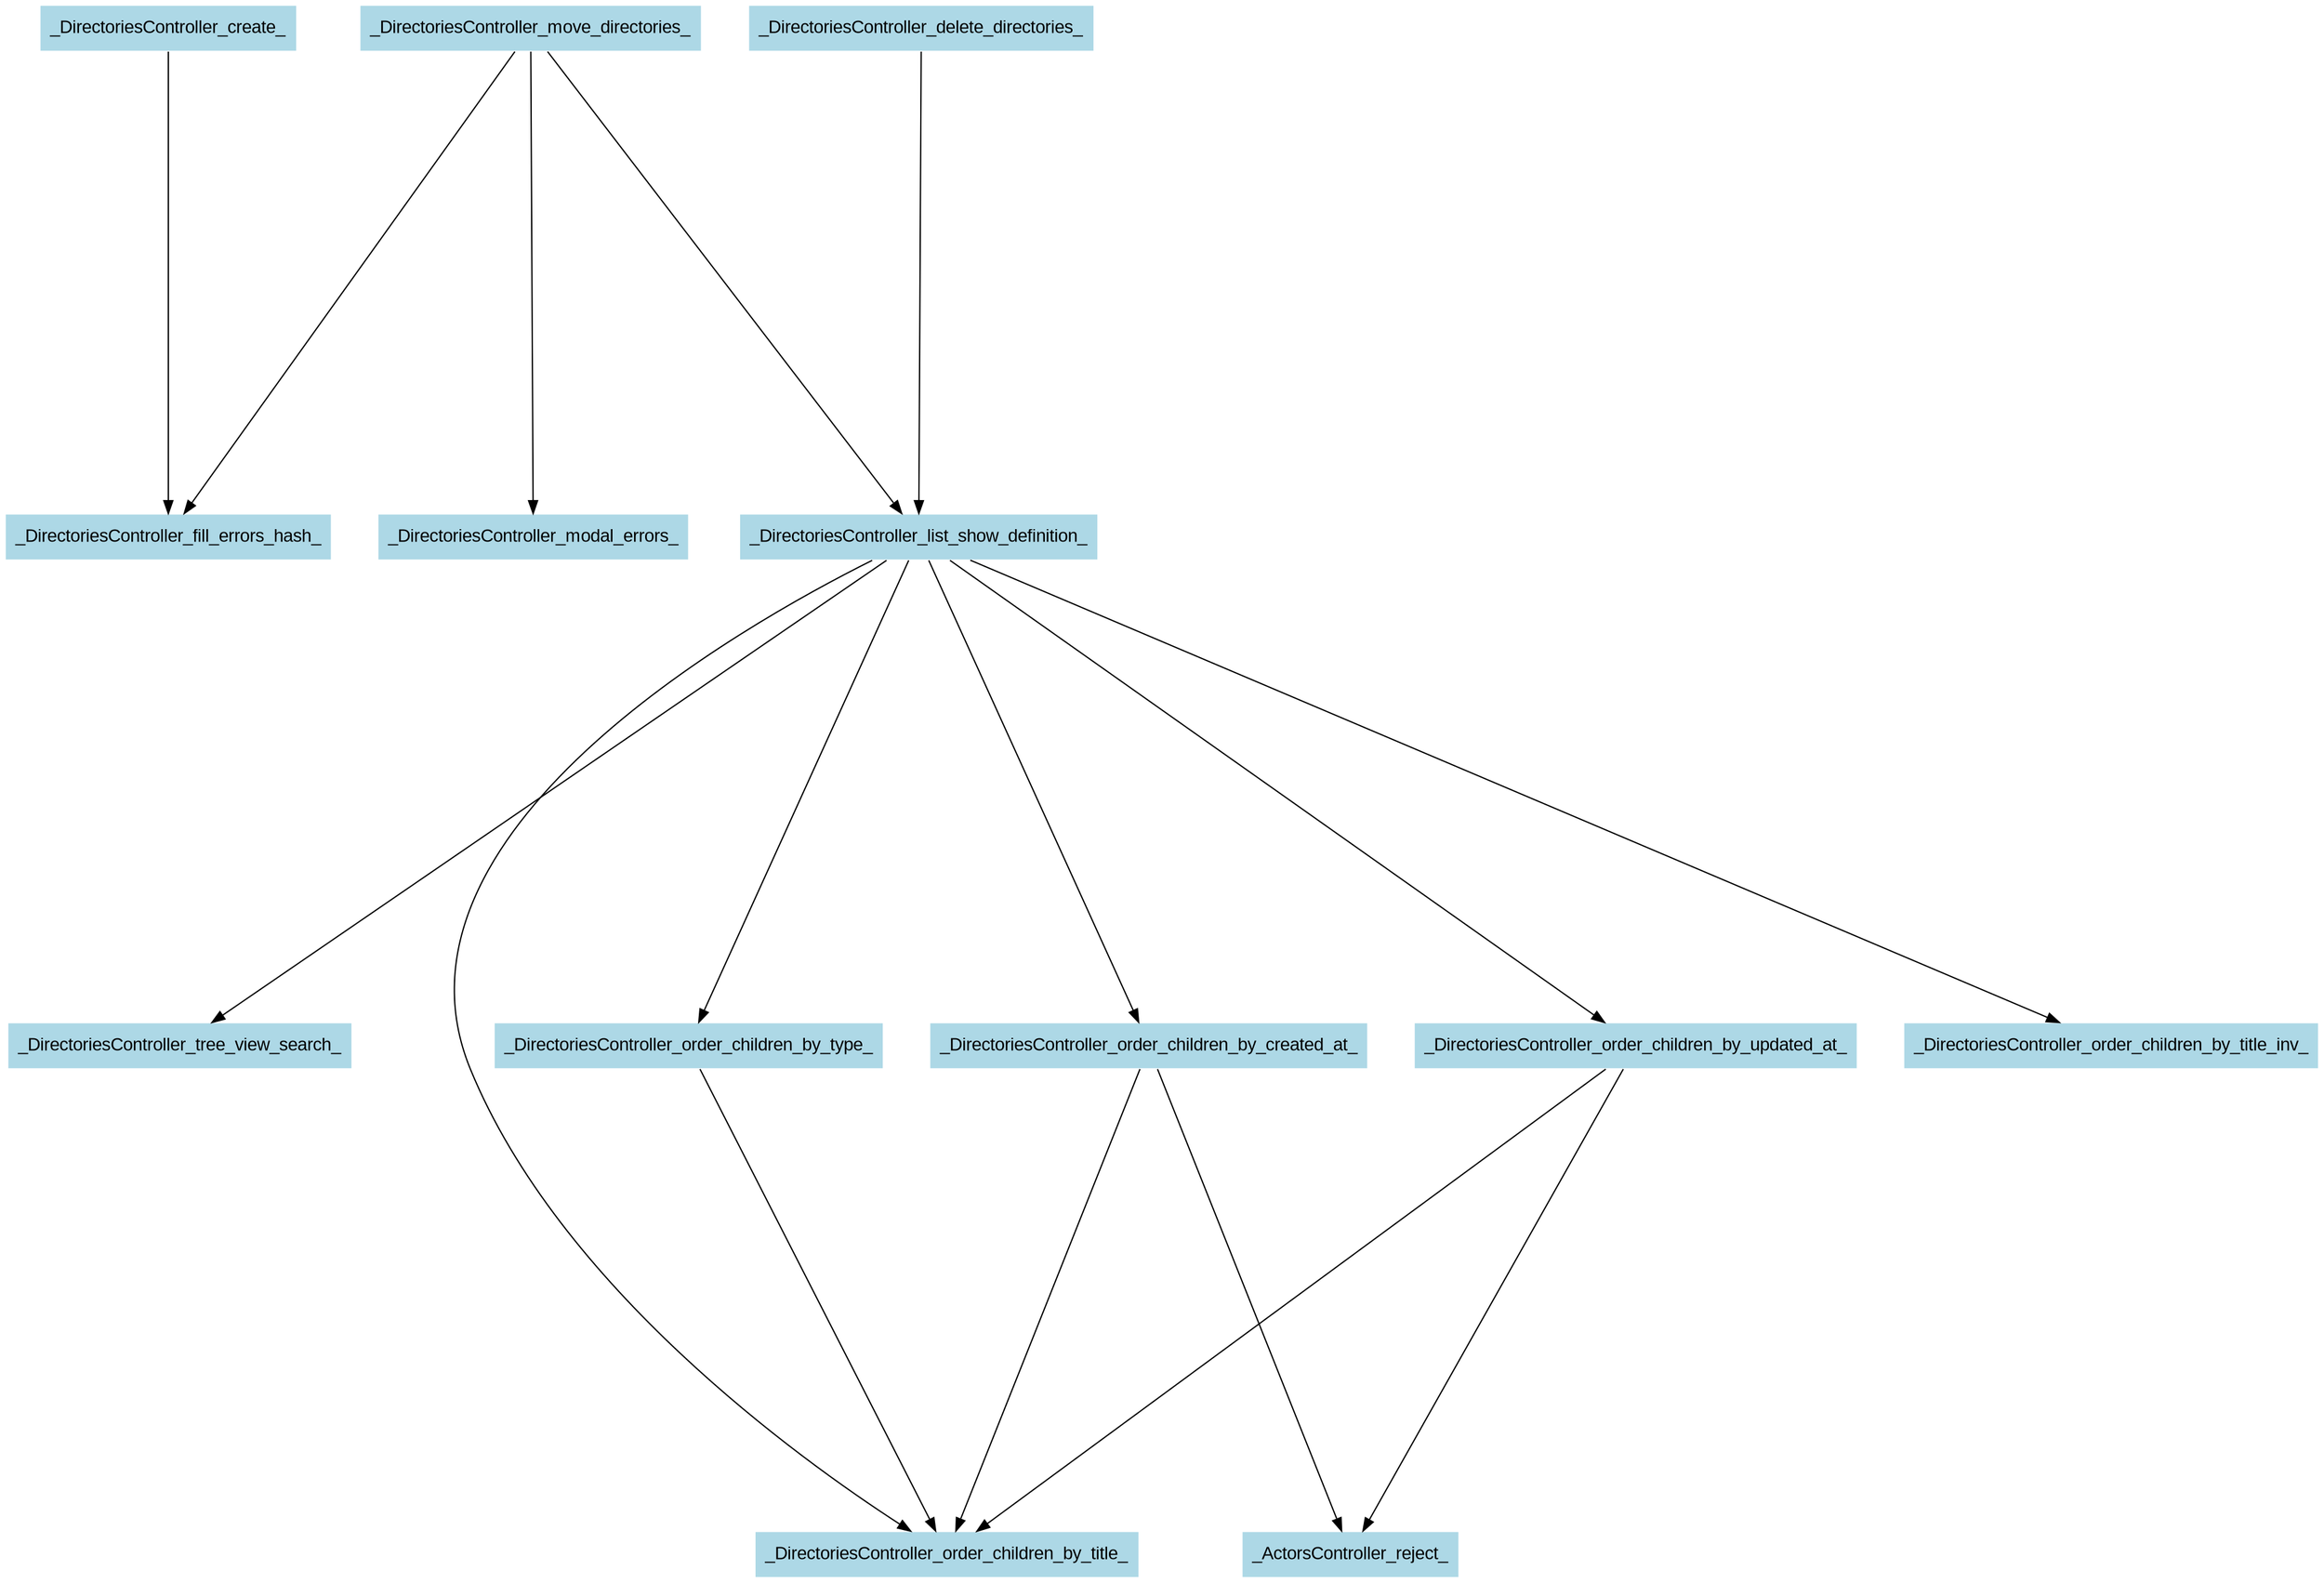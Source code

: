 digraph CallGraph {
ranksep=5;
nodesep=0.5;
node [fontname=Arial];
edge [fontname=Arial];
_DirectoriesController_create_ -> _DirectoriesController_fill_errors_hash_;
_DirectoriesController_create_ [shape=box, style=filled, fillcolor=lightblue  , color=white];
_DirectoriesController_fill_errors_hash_ [shape=box, style=filled, fillcolor=lightblue  , color=white];
_DirectoriesController_delete_directories_ -> _DirectoriesController_list_show_definition_;
_DirectoriesController_delete_directories_ [shape=box, style=filled, fillcolor=lightblue  , color=white];
_DirectoriesController_list_show_definition_ [shape=box, style=filled, fillcolor=lightblue  , color=white];
_DirectoriesController_move_directories_ -> _DirectoriesController_fill_errors_hash_;
_DirectoriesController_move_directories_ [shape=box, style=filled, fillcolor=lightblue  , color=white];
_DirectoriesController_move_directories_ -> _DirectoriesController_list_show_definition_;
_DirectoriesController_move_directories_ -> _DirectoriesController_modal_errors_;
_DirectoriesController_modal_errors_ [shape=box, style=filled, fillcolor=lightblue  , color=white];
_DirectoriesController_list_show_definition_ -> _DirectoriesController_tree_view_search_;
_DirectoriesController_tree_view_search_ [shape=box, style=filled, fillcolor=lightblue  , color=white];
_DirectoriesController_list_show_definition_ -> _DirectoriesController_order_children_by_type_;
_DirectoriesController_order_children_by_type_ [shape=box, style=filled, fillcolor=lightblue  , color=white];
_DirectoriesController_list_show_definition_ -> _DirectoriesController_order_children_by_created_at_;
_DirectoriesController_order_children_by_created_at_ [shape=box, style=filled, fillcolor=lightblue  , color=white];
_DirectoriesController_list_show_definition_ -> _DirectoriesController_order_children_by_updated_at_;
_DirectoriesController_order_children_by_updated_at_ [shape=box, style=filled, fillcolor=lightblue  , color=white];
_DirectoriesController_list_show_definition_ -> _DirectoriesController_order_children_by_title_;
_DirectoriesController_order_children_by_title_ [shape=box, style=filled, fillcolor=lightblue  , color=white];
_DirectoriesController_list_show_definition_ -> _DirectoriesController_order_children_by_title_inv_;
_DirectoriesController_order_children_by_title_inv_ [shape=box, style=filled, fillcolor=lightblue  , color=white];
_DirectoriesController_order_children_by_type_ -> _DirectoriesController_order_children_by_title_;
_DirectoriesController_order_children_by_created_at_ -> _ActorsController_reject_;
_ActorsController_reject_ [shape=box, style=filled, fillcolor=lightblue  , color=white];
_DirectoriesController_order_children_by_created_at_ -> _DirectoriesController_order_children_by_title_;
_DirectoriesController_order_children_by_updated_at_ -> _ActorsController_reject_;
_DirectoriesController_order_children_by_updated_at_ -> _DirectoriesController_order_children_by_title_;
}

